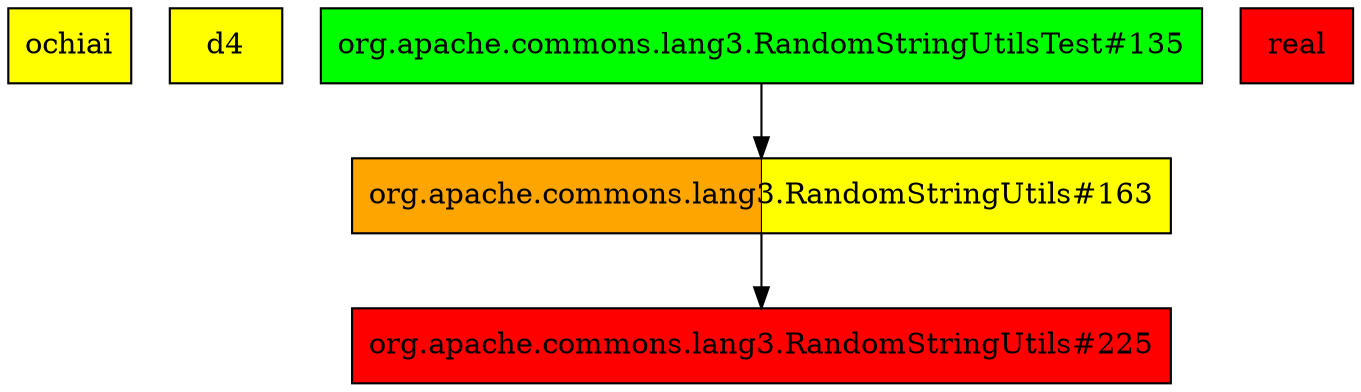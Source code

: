 digraph enhanced {
	"ochiai" [style=striped shape=box fillcolor="yellow"];
	"d4" [style=striped shape=box fillcolor="yellow"];
	"org.apache.commons.lang3.RandomStringUtils#225" [style=striped shape=box fillcolor="red"];
	"org.apache.commons.lang3.RandomStringUtilsTest#135" [style=striped shape=box fillcolor="green"];
	"org.apache.commons.lang3.RandomStringUtils#163" [style=striped shape=box fillcolor="orange:yellow"];
	"real" [style=striped shape=box fillcolor="red"];
	"org.apache.commons.lang3.RandomStringUtils#163" -> "org.apache.commons.lang3.RandomStringUtils#225";
	"org.apache.commons.lang3.RandomStringUtilsTest#135" -> "org.apache.commons.lang3.RandomStringUtils#163";
}
